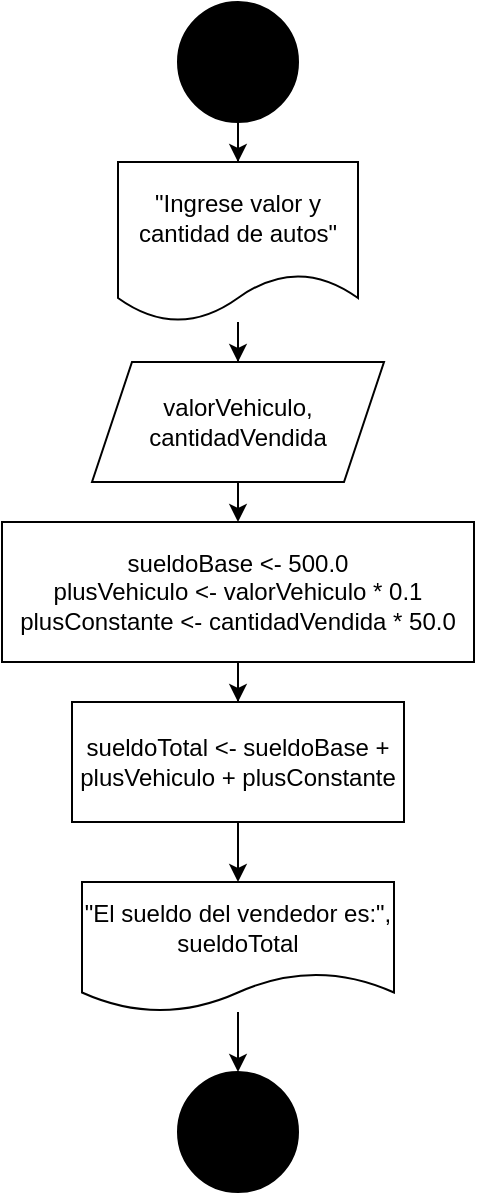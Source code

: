 <mxfile version="21.6.9" type="device">
  <diagram id="C5RBs43oDa-KdzZeNtuy" name="Page-1">
    <mxGraphModel dx="874" dy="478" grid="1" gridSize="10" guides="1" tooltips="1" connect="1" arrows="1" fold="1" page="1" pageScale="1" pageWidth="827" pageHeight="1169" math="0" shadow="0">
      <root>
        <mxCell id="WIyWlLk6GJQsqaUBKTNV-0" />
        <mxCell id="WIyWlLk6GJQsqaUBKTNV-1" parent="WIyWlLk6GJQsqaUBKTNV-0" />
        <mxCell id="j7bkpxcYDpnI14ALI_Ux-8" style="edgeStyle=orthogonalEdgeStyle;rounded=0;orthogonalLoop=1;jettySize=auto;html=1;entryX=0.5;entryY=0;entryDx=0;entryDy=0;" edge="1" parent="WIyWlLk6GJQsqaUBKTNV-1" source="j7bkpxcYDpnI14ALI_Ux-0" target="j7bkpxcYDpnI14ALI_Ux-2">
          <mxGeometry relative="1" as="geometry" />
        </mxCell>
        <mxCell id="j7bkpxcYDpnI14ALI_Ux-0" value="" style="ellipse;whiteSpace=wrap;html=1;aspect=fixed;fillColor=#000000;" vertex="1" parent="WIyWlLk6GJQsqaUBKTNV-1">
          <mxGeometry x="384" y="50" width="60" height="60" as="geometry" />
        </mxCell>
        <mxCell id="j7bkpxcYDpnI14ALI_Ux-1" value="" style="ellipse;whiteSpace=wrap;html=1;aspect=fixed;fillColor=#000000;" vertex="1" parent="WIyWlLk6GJQsqaUBKTNV-1">
          <mxGeometry x="384" y="585" width="60" height="60" as="geometry" />
        </mxCell>
        <mxCell id="j7bkpxcYDpnI14ALI_Ux-9" style="edgeStyle=orthogonalEdgeStyle;rounded=0;orthogonalLoop=1;jettySize=auto;html=1;entryX=0.5;entryY=0;entryDx=0;entryDy=0;" edge="1" parent="WIyWlLk6GJQsqaUBKTNV-1" source="j7bkpxcYDpnI14ALI_Ux-2" target="j7bkpxcYDpnI14ALI_Ux-3">
          <mxGeometry relative="1" as="geometry" />
        </mxCell>
        <mxCell id="j7bkpxcYDpnI14ALI_Ux-2" value="&quot;Ingrese valor y cantidad de autos&quot;" style="shape=document;whiteSpace=wrap;html=1;boundedLbl=1;" vertex="1" parent="WIyWlLk6GJQsqaUBKTNV-1">
          <mxGeometry x="354" y="130" width="120" height="80" as="geometry" />
        </mxCell>
        <mxCell id="j7bkpxcYDpnI14ALI_Ux-10" style="edgeStyle=orthogonalEdgeStyle;rounded=0;orthogonalLoop=1;jettySize=auto;html=1;" edge="1" parent="WIyWlLk6GJQsqaUBKTNV-1" source="j7bkpxcYDpnI14ALI_Ux-3">
          <mxGeometry relative="1" as="geometry">
            <mxPoint x="414" y="310" as="targetPoint" />
          </mxGeometry>
        </mxCell>
        <mxCell id="j7bkpxcYDpnI14ALI_Ux-3" value="valorVehiculo, cantidadVendida" style="shape=parallelogram;perimeter=parallelogramPerimeter;whiteSpace=wrap;html=1;fixedSize=1;" vertex="1" parent="WIyWlLk6GJQsqaUBKTNV-1">
          <mxGeometry x="341" y="230" width="146" height="60" as="geometry" />
        </mxCell>
        <mxCell id="j7bkpxcYDpnI14ALI_Ux-12" style="edgeStyle=orthogonalEdgeStyle;rounded=0;orthogonalLoop=1;jettySize=auto;html=1;entryX=0.5;entryY=0;entryDx=0;entryDy=0;" edge="1" parent="WIyWlLk6GJQsqaUBKTNV-1" source="j7bkpxcYDpnI14ALI_Ux-4" target="j7bkpxcYDpnI14ALI_Ux-5">
          <mxGeometry relative="1" as="geometry" />
        </mxCell>
        <mxCell id="j7bkpxcYDpnI14ALI_Ux-4" value="sueldoTotal &amp;lt;- sueldoBase + plusVehiculo + plusConstante" style="rounded=0;whiteSpace=wrap;html=1;" vertex="1" parent="WIyWlLk6GJQsqaUBKTNV-1">
          <mxGeometry x="331" y="400" width="166" height="60" as="geometry" />
        </mxCell>
        <mxCell id="j7bkpxcYDpnI14ALI_Ux-13" style="edgeStyle=orthogonalEdgeStyle;rounded=0;orthogonalLoop=1;jettySize=auto;html=1;entryX=0.5;entryY=0;entryDx=0;entryDy=0;" edge="1" parent="WIyWlLk6GJQsqaUBKTNV-1" source="j7bkpxcYDpnI14ALI_Ux-5" target="j7bkpxcYDpnI14ALI_Ux-1">
          <mxGeometry relative="1" as="geometry" />
        </mxCell>
        <mxCell id="j7bkpxcYDpnI14ALI_Ux-5" value="&quot;El sueldo del vendedor es:&quot;, sueldoTotal" style="shape=document;whiteSpace=wrap;html=1;boundedLbl=1;" vertex="1" parent="WIyWlLk6GJQsqaUBKTNV-1">
          <mxGeometry x="336" y="490" width="156" height="65" as="geometry" />
        </mxCell>
        <mxCell id="j7bkpxcYDpnI14ALI_Ux-11" style="edgeStyle=orthogonalEdgeStyle;rounded=0;orthogonalLoop=1;jettySize=auto;html=1;entryX=0.5;entryY=0;entryDx=0;entryDy=0;" edge="1" parent="WIyWlLk6GJQsqaUBKTNV-1" source="j7bkpxcYDpnI14ALI_Ux-6" target="j7bkpxcYDpnI14ALI_Ux-4">
          <mxGeometry relative="1" as="geometry" />
        </mxCell>
        <mxCell id="j7bkpxcYDpnI14ALI_Ux-6" value="sueldoBase &amp;lt;- 500.0 &lt;br&gt;plusVehiculo &amp;lt;- valorVehiculo * 0.1 plusConstante &amp;lt;- cantidadVendida * 50.0" style="rounded=0;whiteSpace=wrap;html=1;" vertex="1" parent="WIyWlLk6GJQsqaUBKTNV-1">
          <mxGeometry x="296" y="310" width="236" height="70" as="geometry" />
        </mxCell>
      </root>
    </mxGraphModel>
  </diagram>
</mxfile>
